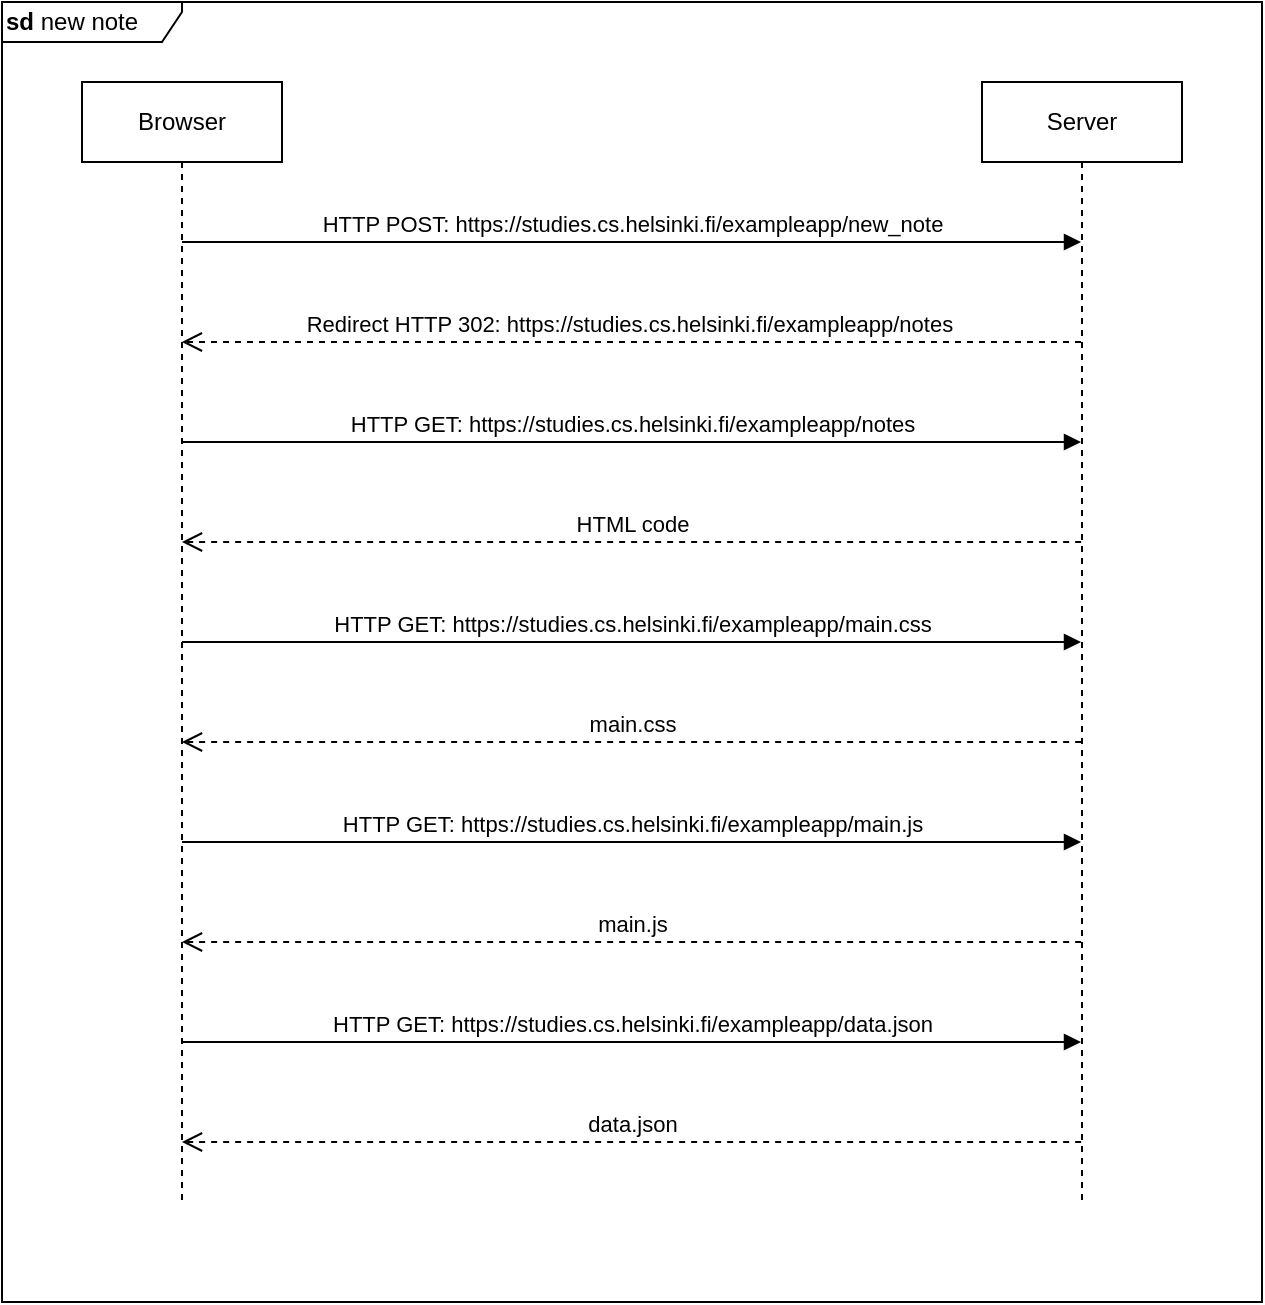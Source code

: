 <mxfile>
    <diagram id="_ox3ouP-gt7AIixgYozw" name="Página-1">
        <mxGraphModel dx="1026" dy="779" grid="1" gridSize="10" guides="1" tooltips="1" connect="1" arrows="1" fold="1" page="1" pageScale="1" pageWidth="827" pageHeight="1169" math="0" shadow="0">
            <root>
                <mxCell id="0"/>
                <mxCell id="1" parent="0"/>
                <mxCell id="2" value="Browser" style="shape=umlLifeline;perimeter=lifelinePerimeter;whiteSpace=wrap;html=1;container=1;collapsible=0;recursiveResize=0;outlineConnect=0;" parent="1" vertex="1">
                    <mxGeometry x="90" y="50" width="100" height="560" as="geometry"/>
                </mxCell>
                <mxCell id="9" value="HTTP GET:&amp;nbsp;https://studies.cs.helsinki.fi/exampleapp/notes" style="html=1;verticalAlign=bottom;endArrow=block;" parent="2" edge="1">
                    <mxGeometry width="80" relative="1" as="geometry">
                        <mxPoint x="50" y="180" as="sourcePoint"/>
                        <mxPoint x="499.5" y="180" as="targetPoint"/>
                    </mxGeometry>
                </mxCell>
                <mxCell id="10" value="HTML code" style="html=1;verticalAlign=bottom;endArrow=open;dashed=1;endSize=8;" parent="2" edge="1">
                    <mxGeometry relative="1" as="geometry">
                        <mxPoint x="499.57" y="230" as="sourcePoint"/>
                        <mxPoint x="49.999" y="230" as="targetPoint"/>
                    </mxGeometry>
                </mxCell>
                <mxCell id="4" value="Server" style="shape=umlLifeline;perimeter=lifelinePerimeter;whiteSpace=wrap;html=1;container=1;collapsible=0;recursiveResize=0;outlineConnect=0;" parent="1" vertex="1">
                    <mxGeometry x="540" y="50" width="100" height="560" as="geometry"/>
                </mxCell>
                <mxCell id="5" value="HTTP POST:&amp;nbsp;https://studies.cs.helsinki.fi/exampleapp/new_note" style="html=1;verticalAlign=bottom;endArrow=block;" parent="1" target="4" edge="1">
                    <mxGeometry width="80" relative="1" as="geometry">
                        <mxPoint x="140" y="130" as="sourcePoint"/>
                        <mxPoint x="220" y="130" as="targetPoint"/>
                    </mxGeometry>
                </mxCell>
                <mxCell id="6" value="Redirect HTTP 302: https://studies.cs.helsinki.fi/exampleapp/notes&amp;nbsp;" style="html=1;verticalAlign=bottom;endArrow=open;dashed=1;endSize=8;" parent="1" edge="1">
                    <mxGeometry relative="1" as="geometry">
                        <mxPoint x="589.5" y="180" as="sourcePoint"/>
                        <mxPoint x="139.929" y="180" as="targetPoint"/>
                    </mxGeometry>
                </mxCell>
                <mxCell id="11" value="HTTP GET:&amp;nbsp;https://studies.cs.helsinki.fi/exampleapp/main.css" style="html=1;verticalAlign=bottom;endArrow=block;" parent="1" edge="1">
                    <mxGeometry width="80" relative="1" as="geometry">
                        <mxPoint x="140" y="330" as="sourcePoint"/>
                        <mxPoint x="589.5" y="330" as="targetPoint"/>
                    </mxGeometry>
                </mxCell>
                <mxCell id="12" value="main.css" style="html=1;verticalAlign=bottom;endArrow=open;dashed=1;endSize=8;" parent="1" edge="1">
                    <mxGeometry relative="1" as="geometry">
                        <mxPoint x="589.57" y="380" as="sourcePoint"/>
                        <mxPoint x="139.999" y="380" as="targetPoint"/>
                    </mxGeometry>
                </mxCell>
                <mxCell id="13" value="HTTP GET:&amp;nbsp;https://studies.cs.helsinki.fi/exampleapp/main.js" style="html=1;verticalAlign=bottom;endArrow=block;" parent="1" edge="1">
                    <mxGeometry width="80" relative="1" as="geometry">
                        <mxPoint x="140" y="430" as="sourcePoint"/>
                        <mxPoint x="589.5" y="430" as="targetPoint"/>
                    </mxGeometry>
                </mxCell>
                <mxCell id="14" value="main.js" style="html=1;verticalAlign=bottom;endArrow=open;dashed=1;endSize=8;" parent="1" edge="1">
                    <mxGeometry relative="1" as="geometry">
                        <mxPoint x="589.57" y="480" as="sourcePoint"/>
                        <mxPoint x="139.999" y="480" as="targetPoint"/>
                    </mxGeometry>
                </mxCell>
                <mxCell id="16" value="HTTP GET:&amp;nbsp;https://studies.cs.helsinki.fi/exampleapp/data.json" style="html=1;verticalAlign=bottom;endArrow=block;" parent="1" edge="1">
                    <mxGeometry width="80" relative="1" as="geometry">
                        <mxPoint x="140" y="530" as="sourcePoint"/>
                        <mxPoint x="589.5" y="530" as="targetPoint"/>
                    </mxGeometry>
                </mxCell>
                <mxCell id="18" value="data.json" style="html=1;verticalAlign=bottom;endArrow=open;dashed=1;endSize=8;" parent="1" edge="1">
                    <mxGeometry relative="1" as="geometry">
                        <mxPoint x="589.57" y="580" as="sourcePoint"/>
                        <mxPoint x="139.999" y="580" as="targetPoint"/>
                    </mxGeometry>
                </mxCell>
                <mxCell id="19" value="&lt;b&gt;sd &lt;/b&gt;new note" style="shape=umlFrame;whiteSpace=wrap;html=1;width=90;height=20;align=left;" vertex="1" parent="1">
                    <mxGeometry x="50" y="10" width="630" height="650" as="geometry"/>
                </mxCell>
            </root>
        </mxGraphModel>
    </diagram>
</mxfile>